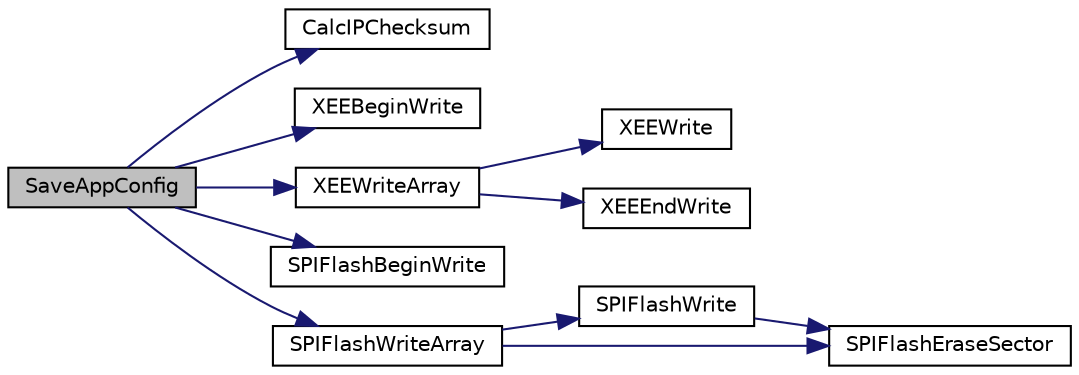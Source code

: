 digraph "SaveAppConfig"
{
  edge [fontname="Helvetica",fontsize="10",labelfontname="Helvetica",labelfontsize="10"];
  node [fontname="Helvetica",fontsize="10",shape=record];
  rankdir="LR";
  Node1 [label="SaveAppConfig",height=0.2,width=0.4,color="black", fillcolor="grey75", style="filled", fontcolor="black"];
  Node1 -> Node2 [color="midnightblue",fontsize="10",style="solid",fontname="Helvetica"];
  Node2 [label="CalcIPChecksum",height=0.2,width=0.4,color="black", fillcolor="white", style="filled",URL="$_helpers_8h.html#a9274752ec58a3cc6b2a9518a6e417fc3"];
  Node1 -> Node3 [color="midnightblue",fontsize="10",style="solid",fontname="Helvetica"];
  Node3 [label="XEEBeginWrite",height=0.2,width=0.4,color="black", fillcolor="white", style="filled",URL="$_x_e_e_p_r_o_m_8h.html#ae9e069983918e1555404f653ecf7925d"];
  Node1 -> Node4 [color="midnightblue",fontsize="10",style="solid",fontname="Helvetica"];
  Node4 [label="XEEWriteArray",height=0.2,width=0.4,color="black", fillcolor="white", style="filled",URL="$_x_e_e_p_r_o_m_8h.html#a1408610583ec573b489668c6ccafb5b6"];
  Node4 -> Node5 [color="midnightblue",fontsize="10",style="solid",fontname="Helvetica"];
  Node5 [label="XEEWrite",height=0.2,width=0.4,color="black", fillcolor="white", style="filled",URL="$_s_p_i_e_e_p_r_o_m_8c.html#a0fe4ca5a8d158c7243f485dab26f7d8a"];
  Node4 -> Node6 [color="midnightblue",fontsize="10",style="solid",fontname="Helvetica"];
  Node6 [label="XEEEndWrite",height=0.2,width=0.4,color="black", fillcolor="white", style="filled",URL="$_s_p_i_e_e_p_r_o_m_8c.html#a6d20f42e7426114f3847f2d17ff229f7"];
  Node1 -> Node7 [color="midnightblue",fontsize="10",style="solid",fontname="Helvetica"];
  Node7 [label="SPIFlashBeginWrite",height=0.2,width=0.4,color="black", fillcolor="white", style="filled",URL="$_s_p_i_flash_8h.html#a77979c75a11837c13b73b762ce6923df"];
  Node1 -> Node8 [color="midnightblue",fontsize="10",style="solid",fontname="Helvetica"];
  Node8 [label="SPIFlashWriteArray",height=0.2,width=0.4,color="black", fillcolor="white", style="filled",URL="$_s_p_i_flash_8h.html#a83562e6fd8ec75b9f1eadbb183befc7c"];
  Node8 -> Node9 [color="midnightblue",fontsize="10",style="solid",fontname="Helvetica"];
  Node9 [label="SPIFlashWrite",height=0.2,width=0.4,color="black", fillcolor="white", style="filled",URL="$_s_p_i_flash_8c.html#ae1eaf63642c31e547e62ddeb20604cb0"];
  Node9 -> Node10 [color="midnightblue",fontsize="10",style="solid",fontname="Helvetica"];
  Node10 [label="SPIFlashEraseSector",height=0.2,width=0.4,color="black", fillcolor="white", style="filled",URL="$_s_p_i_flash_8c.html#a65cbb06d38e372c4cc96bc9b876ce779"];
  Node8 -> Node10 [color="midnightblue",fontsize="10",style="solid",fontname="Helvetica"];
}
